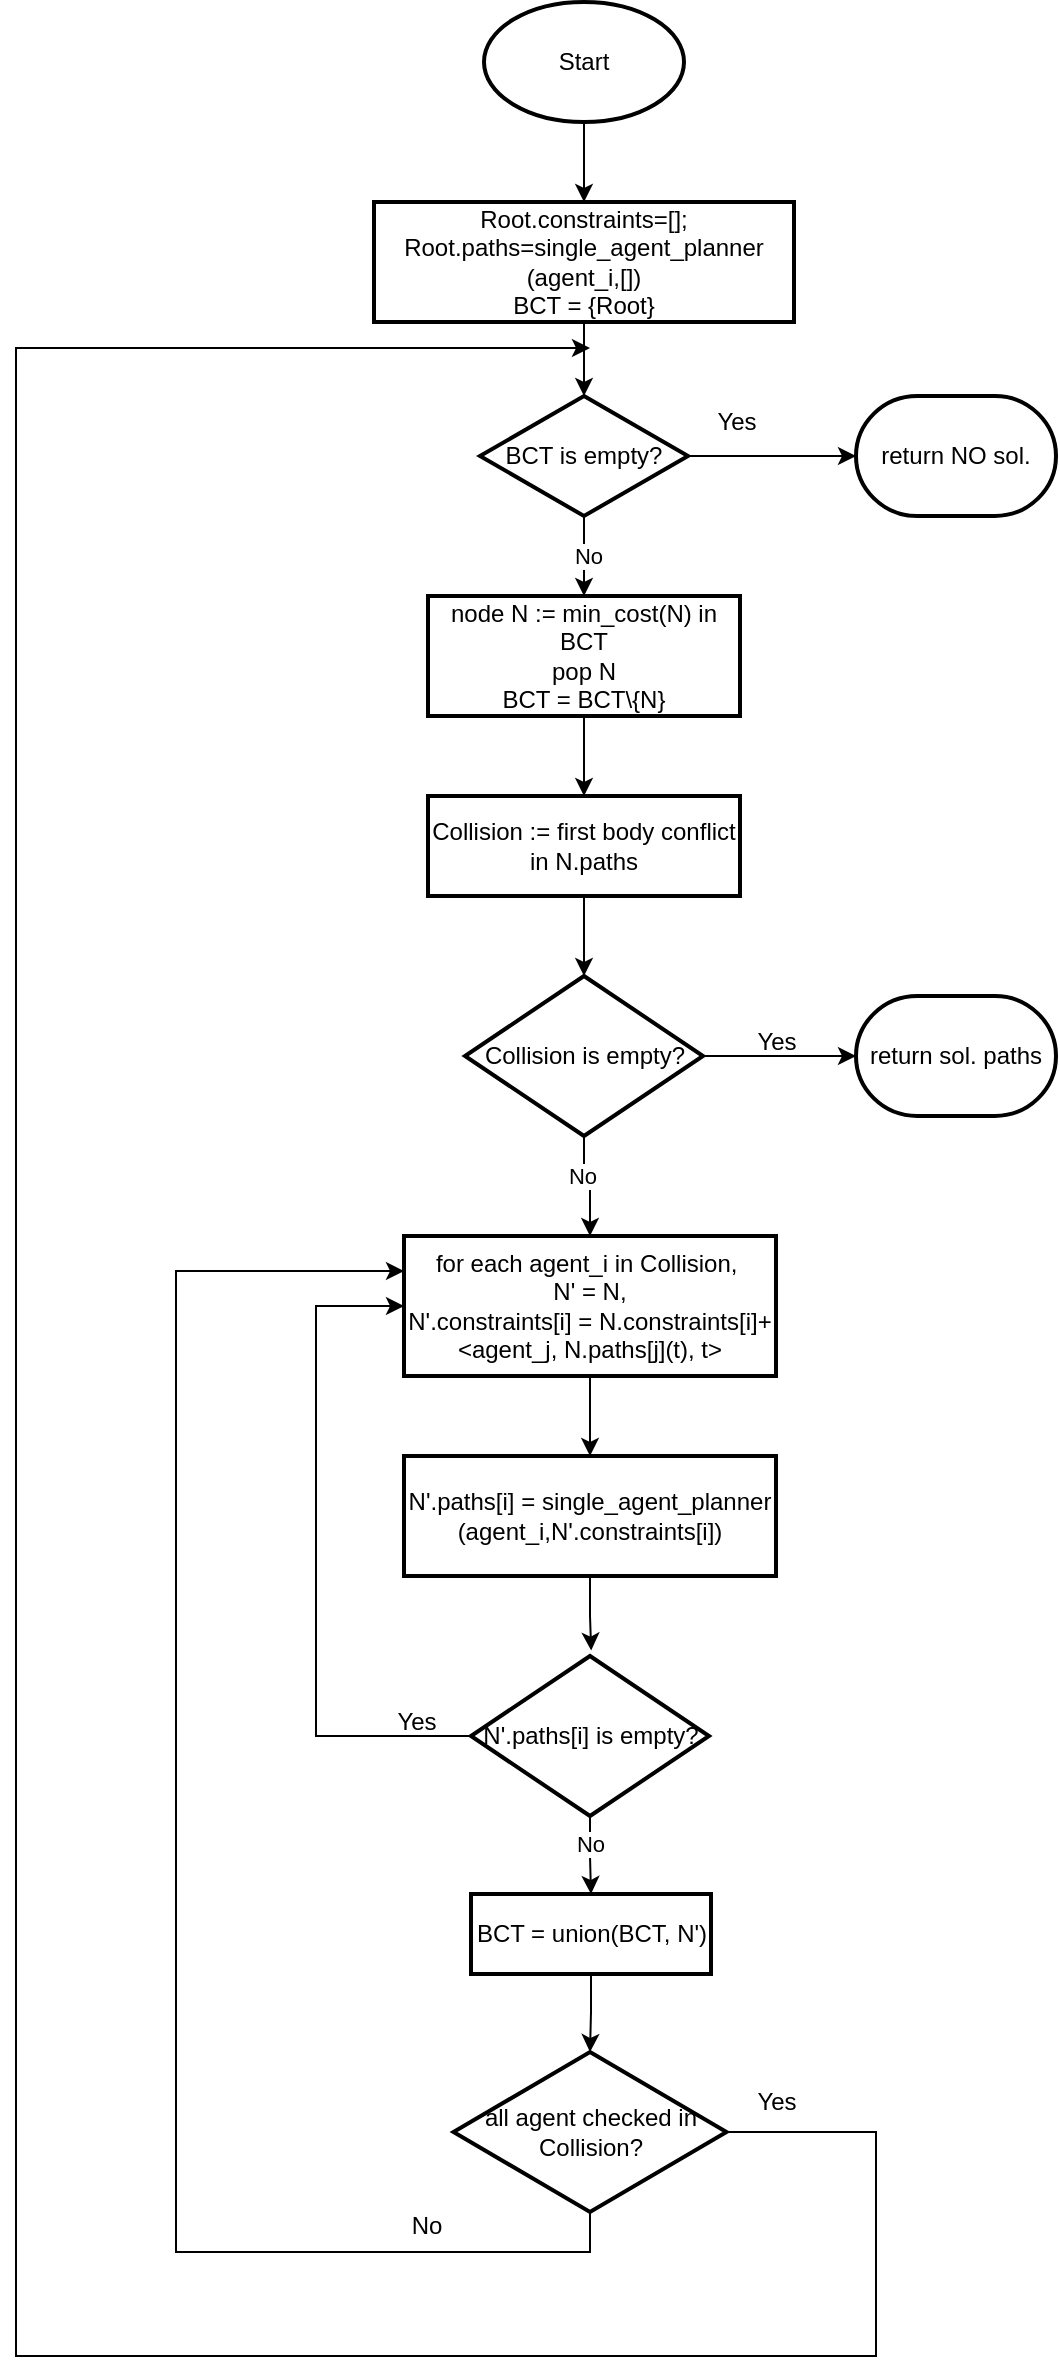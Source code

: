 <mxfile version="23.1.0" type="device">
  <diagram name="第 1 页" id="JRDEcjanyzjivAmdsHpY">
    <mxGraphModel dx="1250" dy="648" grid="1" gridSize="10" guides="1" tooltips="1" connect="1" arrows="1" fold="1" page="1" pageScale="1" pageWidth="827" pageHeight="1169" math="0" shadow="0">
      <root>
        <mxCell id="0" />
        <mxCell id="1" parent="0" />
        <mxCell id="hj5-xDewUTIqJOHBO39S-4" value="" style="edgeStyle=orthogonalEdgeStyle;rounded=0;orthogonalLoop=1;jettySize=auto;html=1;" edge="1" parent="1" source="hj5-xDewUTIqJOHBO39S-1" target="hj5-xDewUTIqJOHBO39S-3">
          <mxGeometry relative="1" as="geometry" />
        </mxCell>
        <mxCell id="hj5-xDewUTIqJOHBO39S-1" value="Start" style="strokeWidth=2;html=1;shape=mxgraph.flowchart.start_1;whiteSpace=wrap;" vertex="1" parent="1">
          <mxGeometry x="364" y="153" width="100" height="60" as="geometry" />
        </mxCell>
        <mxCell id="hj5-xDewUTIqJOHBO39S-2" value="return sol. paths" style="strokeWidth=2;html=1;shape=mxgraph.flowchart.terminator;whiteSpace=wrap;" vertex="1" parent="1">
          <mxGeometry x="550" y="650" width="100" height="60" as="geometry" />
        </mxCell>
        <mxCell id="hj5-xDewUTIqJOHBO39S-8" value="" style="edgeStyle=orthogonalEdgeStyle;rounded=0;orthogonalLoop=1;jettySize=auto;html=1;" edge="1" parent="1" source="hj5-xDewUTIqJOHBO39S-3" target="hj5-xDewUTIqJOHBO39S-7">
          <mxGeometry relative="1" as="geometry" />
        </mxCell>
        <mxCell id="hj5-xDewUTIqJOHBO39S-3" value="Root.constraints=[];&lt;br&gt;Root.paths=single_agent_planner&lt;br&gt;(agent_i,[])&lt;br&gt;BCT = {Root}" style="whiteSpace=wrap;html=1;strokeWidth=2;" vertex="1" parent="1">
          <mxGeometry x="309" y="253" width="210" height="60" as="geometry" />
        </mxCell>
        <mxCell id="hj5-xDewUTIqJOHBO39S-10" value="" style="edgeStyle=orthogonalEdgeStyle;rounded=0;orthogonalLoop=1;jettySize=auto;html=1;" edge="1" parent="1" source="hj5-xDewUTIqJOHBO39S-7" target="hj5-xDewUTIqJOHBO39S-9">
          <mxGeometry relative="1" as="geometry" />
        </mxCell>
        <mxCell id="hj5-xDewUTIqJOHBO39S-11" value="No" style="edgeLabel;html=1;align=center;verticalAlign=middle;resizable=0;points=[];" vertex="1" connectable="0" parent="hj5-xDewUTIqJOHBO39S-10">
          <mxGeometry x="-0.01" y="2" relative="1" as="geometry">
            <mxPoint as="offset" />
          </mxGeometry>
        </mxCell>
        <mxCell id="hj5-xDewUTIqJOHBO39S-13" value="" style="edgeStyle=orthogonalEdgeStyle;rounded=0;orthogonalLoop=1;jettySize=auto;html=1;" edge="1" parent="1" source="hj5-xDewUTIqJOHBO39S-7">
          <mxGeometry relative="1" as="geometry">
            <mxPoint x="550" y="380" as="targetPoint" />
          </mxGeometry>
        </mxCell>
        <mxCell id="hj5-xDewUTIqJOHBO39S-7" value="BCT is empty?" style="rhombus;whiteSpace=wrap;html=1;strokeWidth=2;" vertex="1" parent="1">
          <mxGeometry x="362" y="350" width="104" height="60" as="geometry" />
        </mxCell>
        <mxCell id="hj5-xDewUTIqJOHBO39S-23" value="" style="edgeStyle=orthogonalEdgeStyle;rounded=0;orthogonalLoop=1;jettySize=auto;html=1;" edge="1" parent="1" source="hj5-xDewUTIqJOHBO39S-9" target="hj5-xDewUTIqJOHBO39S-22">
          <mxGeometry relative="1" as="geometry" />
        </mxCell>
        <mxCell id="hj5-xDewUTIqJOHBO39S-9" value="node N := min_cost(N) in BCT&lt;br&gt;pop N&lt;br&gt;BCT = BCT\{N}" style="whiteSpace=wrap;html=1;strokeWidth=2;" vertex="1" parent="1">
          <mxGeometry x="336" y="450" width="156" height="60" as="geometry" />
        </mxCell>
        <mxCell id="hj5-xDewUTIqJOHBO39S-14" value="return NO sol." style="strokeWidth=2;html=1;shape=mxgraph.flowchart.terminator;whiteSpace=wrap;" vertex="1" parent="1">
          <mxGeometry x="550" y="350" width="100" height="60" as="geometry" />
        </mxCell>
        <mxCell id="hj5-xDewUTIqJOHBO39S-21" value="Yes" style="text;html=1;align=center;verticalAlign=middle;resizable=0;points=[];autosize=1;strokeColor=none;fillColor=none;" vertex="1" parent="1">
          <mxGeometry x="470" y="348" width="40" height="30" as="geometry" />
        </mxCell>
        <mxCell id="hj5-xDewUTIqJOHBO39S-25" value="" style="edgeStyle=orthogonalEdgeStyle;rounded=0;orthogonalLoop=1;jettySize=auto;html=1;" edge="1" parent="1" source="hj5-xDewUTIqJOHBO39S-22" target="hj5-xDewUTIqJOHBO39S-24">
          <mxGeometry relative="1" as="geometry" />
        </mxCell>
        <mxCell id="hj5-xDewUTIqJOHBO39S-22" value="Collision := first body conflict in N.paths" style="whiteSpace=wrap;html=1;strokeWidth=2;" vertex="1" parent="1">
          <mxGeometry x="336" y="550" width="156" height="50" as="geometry" />
        </mxCell>
        <mxCell id="hj5-xDewUTIqJOHBO39S-31" value="" style="edgeStyle=orthogonalEdgeStyle;rounded=0;orthogonalLoop=1;jettySize=auto;html=1;" edge="1" parent="1" source="hj5-xDewUTIqJOHBO39S-24" target="hj5-xDewUTIqJOHBO39S-30">
          <mxGeometry relative="1" as="geometry" />
        </mxCell>
        <mxCell id="hj5-xDewUTIqJOHBO39S-32" value="No" style="edgeLabel;html=1;align=center;verticalAlign=middle;resizable=0;points=[];" vertex="1" connectable="0" parent="hj5-xDewUTIqJOHBO39S-31">
          <mxGeometry x="-0.269" y="-1" relative="1" as="geometry">
            <mxPoint as="offset" />
          </mxGeometry>
        </mxCell>
        <mxCell id="hj5-xDewUTIqJOHBO39S-24" value="Collision is empty?" style="rhombus;whiteSpace=wrap;html=1;strokeWidth=2;" vertex="1" parent="1">
          <mxGeometry x="354.5" y="640" width="119" height="80" as="geometry" />
        </mxCell>
        <mxCell id="hj5-xDewUTIqJOHBO39S-28" style="edgeStyle=orthogonalEdgeStyle;rounded=0;orthogonalLoop=1;jettySize=auto;html=1;entryX=0;entryY=0.5;entryDx=0;entryDy=0;entryPerimeter=0;" edge="1" parent="1" source="hj5-xDewUTIqJOHBO39S-24" target="hj5-xDewUTIqJOHBO39S-2">
          <mxGeometry relative="1" as="geometry" />
        </mxCell>
        <mxCell id="hj5-xDewUTIqJOHBO39S-29" value="Yes" style="text;html=1;align=center;verticalAlign=middle;resizable=0;points=[];autosize=1;strokeColor=none;fillColor=none;" vertex="1" parent="1">
          <mxGeometry x="490" y="658" width="40" height="30" as="geometry" />
        </mxCell>
        <mxCell id="hj5-xDewUTIqJOHBO39S-34" value="" style="edgeStyle=orthogonalEdgeStyle;rounded=0;orthogonalLoop=1;jettySize=auto;html=1;" edge="1" parent="1" source="hj5-xDewUTIqJOHBO39S-30" target="hj5-xDewUTIqJOHBO39S-33">
          <mxGeometry relative="1" as="geometry" />
        </mxCell>
        <mxCell id="hj5-xDewUTIqJOHBO39S-30" value="for each agent_i in Collision,&amp;nbsp;&lt;br&gt;N&#39; = N,&lt;br&gt;N&#39;.constraints[i] = N.constraints[i]+&amp;lt;agent_j, N.paths[j](t), t&amp;gt;" style="whiteSpace=wrap;html=1;strokeWidth=2;" vertex="1" parent="1">
          <mxGeometry x="324" y="770" width="186" height="70" as="geometry" />
        </mxCell>
        <mxCell id="hj5-xDewUTIqJOHBO39S-36" value="" style="edgeStyle=orthogonalEdgeStyle;rounded=0;orthogonalLoop=1;jettySize=auto;html=1;entryX=0.505;entryY=-0.034;entryDx=0;entryDy=0;entryPerimeter=0;" edge="1" parent="1" source="hj5-xDewUTIqJOHBO39S-33" target="hj5-xDewUTIqJOHBO39S-37">
          <mxGeometry relative="1" as="geometry">
            <mxPoint x="417.0" y="980" as="targetPoint" />
          </mxGeometry>
        </mxCell>
        <mxCell id="hj5-xDewUTIqJOHBO39S-33" value="N&#39;.paths[i] = single_agent_planner&lt;br style=&quot;border-color: var(--border-color);&quot;&gt;(agent_i,N&#39;.constraints[i])" style="whiteSpace=wrap;html=1;strokeWidth=2;" vertex="1" parent="1">
          <mxGeometry x="324" y="880" width="186" height="60" as="geometry" />
        </mxCell>
        <mxCell id="hj5-xDewUTIqJOHBO39S-39" value="" style="edgeStyle=orthogonalEdgeStyle;rounded=0;orthogonalLoop=1;jettySize=auto;html=1;" edge="1" parent="1" source="hj5-xDewUTIqJOHBO39S-37" target="hj5-xDewUTIqJOHBO39S-38">
          <mxGeometry relative="1" as="geometry" />
        </mxCell>
        <mxCell id="hj5-xDewUTIqJOHBO39S-46" value="No" style="edgeLabel;html=1;align=center;verticalAlign=middle;resizable=0;points=[];" vertex="1" connectable="0" parent="hj5-xDewUTIqJOHBO39S-39">
          <mxGeometry x="-0.311" relative="1" as="geometry">
            <mxPoint as="offset" />
          </mxGeometry>
        </mxCell>
        <mxCell id="hj5-xDewUTIqJOHBO39S-44" style="edgeStyle=orthogonalEdgeStyle;rounded=0;orthogonalLoop=1;jettySize=auto;html=1;exitX=0;exitY=0.5;exitDx=0;exitDy=0;entryX=0;entryY=0.5;entryDx=0;entryDy=0;" edge="1" parent="1" source="hj5-xDewUTIqJOHBO39S-37" target="hj5-xDewUTIqJOHBO39S-30">
          <mxGeometry relative="1" as="geometry">
            <Array as="points">
              <mxPoint x="280" y="1020" />
              <mxPoint x="280" y="805" />
            </Array>
          </mxGeometry>
        </mxCell>
        <mxCell id="hj5-xDewUTIqJOHBO39S-37" value="N&#39;.paths[i]&amp;nbsp;is empty?" style="rhombus;whiteSpace=wrap;html=1;strokeWidth=2;" vertex="1" parent="1">
          <mxGeometry x="357.5" y="980" width="119" height="80" as="geometry" />
        </mxCell>
        <mxCell id="hj5-xDewUTIqJOHBO39S-42" value="" style="edgeStyle=orthogonalEdgeStyle;rounded=0;orthogonalLoop=1;jettySize=auto;html=1;" edge="1" parent="1" source="hj5-xDewUTIqJOHBO39S-38">
          <mxGeometry relative="1" as="geometry">
            <mxPoint x="417" y="1178" as="targetPoint" />
          </mxGeometry>
        </mxCell>
        <mxCell id="hj5-xDewUTIqJOHBO39S-38" value="BCT = union(BCT, N&#39;)" style="whiteSpace=wrap;html=1;strokeWidth=2;" vertex="1" parent="1">
          <mxGeometry x="357.5" y="1099" width="120" height="40" as="geometry" />
        </mxCell>
        <mxCell id="hj5-xDewUTIqJOHBO39S-47" style="edgeStyle=orthogonalEdgeStyle;rounded=0;orthogonalLoop=1;jettySize=auto;html=1;exitX=0.5;exitY=1;exitDx=0;exitDy=0;entryX=0;entryY=0.25;entryDx=0;entryDy=0;" edge="1" parent="1" source="hj5-xDewUTIqJOHBO39S-43" target="hj5-xDewUTIqJOHBO39S-30">
          <mxGeometry relative="1" as="geometry">
            <Array as="points">
              <mxPoint x="417" y="1278" />
              <mxPoint x="210" y="1278" />
              <mxPoint x="210" y="787" />
            </Array>
          </mxGeometry>
        </mxCell>
        <mxCell id="hj5-xDewUTIqJOHBO39S-49" style="edgeStyle=orthogonalEdgeStyle;rounded=0;orthogonalLoop=1;jettySize=auto;html=1;exitX=1;exitY=0.5;exitDx=0;exitDy=0;" edge="1" parent="1" source="hj5-xDewUTIqJOHBO39S-43">
          <mxGeometry relative="1" as="geometry">
            <mxPoint x="417" y="326" as="targetPoint" />
            <mxPoint x="490" y="1218" as="sourcePoint" />
            <Array as="points">
              <mxPoint x="560" y="1218" />
              <mxPoint x="560" y="1330" />
              <mxPoint x="130" y="1330" />
              <mxPoint x="130" y="326" />
            </Array>
          </mxGeometry>
        </mxCell>
        <mxCell id="hj5-xDewUTIqJOHBO39S-43" value="all agent checked in Collision?" style="rhombus;whiteSpace=wrap;html=1;strokeWidth=2;" vertex="1" parent="1">
          <mxGeometry x="348.75" y="1178" width="136.5" height="80" as="geometry" />
        </mxCell>
        <mxCell id="hj5-xDewUTIqJOHBO39S-45" value="Yes" style="text;html=1;align=center;verticalAlign=middle;resizable=0;points=[];autosize=1;strokeColor=none;fillColor=none;" vertex="1" parent="1">
          <mxGeometry x="310" y="998" width="40" height="30" as="geometry" />
        </mxCell>
        <mxCell id="hj5-xDewUTIqJOHBO39S-48" value="No" style="text;html=1;align=center;verticalAlign=middle;resizable=0;points=[];autosize=1;strokeColor=none;fillColor=none;" vertex="1" parent="1">
          <mxGeometry x="314.5" y="1250" width="40" height="30" as="geometry" />
        </mxCell>
        <mxCell id="hj5-xDewUTIqJOHBO39S-50" value="Yes" style="text;html=1;align=center;verticalAlign=middle;resizable=0;points=[];autosize=1;strokeColor=none;fillColor=none;" vertex="1" parent="1">
          <mxGeometry x="490" y="1188" width="40" height="30" as="geometry" />
        </mxCell>
      </root>
    </mxGraphModel>
  </diagram>
</mxfile>
